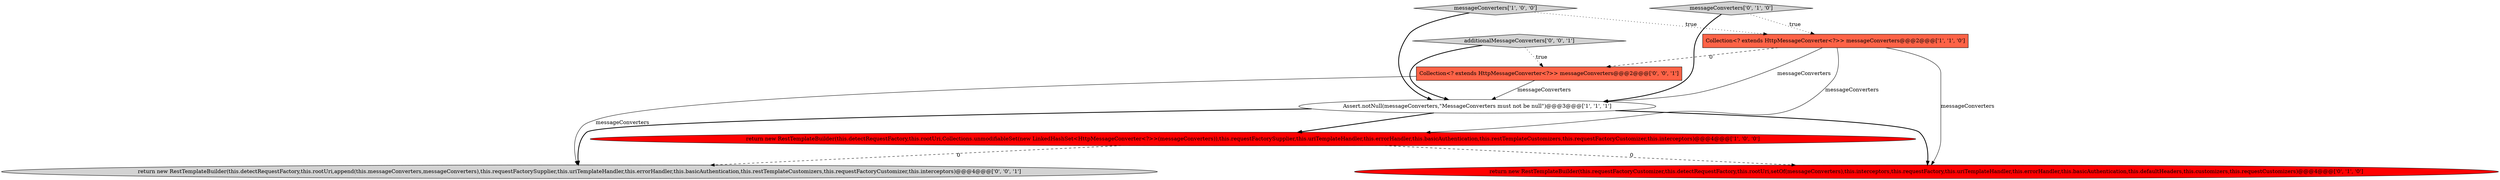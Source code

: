 digraph {
3 [style = filled, label = "return new RestTemplateBuilder(this.detectRequestFactory,this.rootUri,Collections.unmodifiableSet(new LinkedHashSet<HttpMessageConverter<?>>(messageConverters)),this.requestFactorySupplier,this.uriTemplateHandler,this.errorHandler,this.basicAuthentication,this.restTemplateCustomizers,this.requestFactoryCustomizer,this.interceptors)@@@4@@@['1', '0', '0']", fillcolor = red, shape = ellipse image = "AAA1AAABBB1BBB"];
0 [style = filled, label = "Collection<? extends HttpMessageConverter<?>> messageConverters@@@2@@@['1', '1', '0']", fillcolor = tomato, shape = box image = "AAA0AAABBB1BBB"];
5 [style = filled, label = "return new RestTemplateBuilder(this.requestFactoryCustomizer,this.detectRequestFactory,this.rootUri,setOf(messageConverters),this.interceptors,this.requestFactory,this.uriTemplateHandler,this.errorHandler,this.basicAuthentication,this.defaultHeaders,this.customizers,this.requestCustomizers)@@@4@@@['0', '1', '0']", fillcolor = red, shape = ellipse image = "AAA1AAABBB2BBB"];
6 [style = filled, label = "return new RestTemplateBuilder(this.detectRequestFactory,this.rootUri,append(this.messageConverters,messageConverters),this.requestFactorySupplier,this.uriTemplateHandler,this.errorHandler,this.basicAuthentication,this.restTemplateCustomizers,this.requestFactoryCustomizer,this.interceptors)@@@4@@@['0', '0', '1']", fillcolor = lightgray, shape = ellipse image = "AAA0AAABBB3BBB"];
1 [style = filled, label = "messageConverters['1', '0', '0']", fillcolor = lightgray, shape = diamond image = "AAA0AAABBB1BBB"];
8 [style = filled, label = "additionalMessageConverters['0', '0', '1']", fillcolor = lightgray, shape = diamond image = "AAA0AAABBB3BBB"];
4 [style = filled, label = "messageConverters['0', '1', '0']", fillcolor = lightgray, shape = diamond image = "AAA0AAABBB2BBB"];
7 [style = filled, label = "Collection<? extends HttpMessageConverter<?>> messageConverters@@@2@@@['0', '0', '1']", fillcolor = tomato, shape = box image = "AAA0AAABBB3BBB"];
2 [style = filled, label = "Assert.notNull(messageConverters,\"MessageConverters must not be null\")@@@3@@@['1', '1', '1']", fillcolor = white, shape = ellipse image = "AAA0AAABBB1BBB"];
3->5 [style = dashed, label="0"];
0->3 [style = solid, label="messageConverters"];
8->7 [style = dotted, label="true"];
1->2 [style = bold, label=""];
3->6 [style = dashed, label="0"];
1->0 [style = dotted, label="true"];
4->2 [style = bold, label=""];
0->2 [style = solid, label="messageConverters"];
7->6 [style = solid, label="messageConverters"];
8->2 [style = bold, label=""];
0->7 [style = dashed, label="0"];
0->5 [style = solid, label="messageConverters"];
7->2 [style = solid, label="messageConverters"];
2->6 [style = bold, label=""];
2->3 [style = bold, label=""];
4->0 [style = dotted, label="true"];
2->5 [style = bold, label=""];
}
